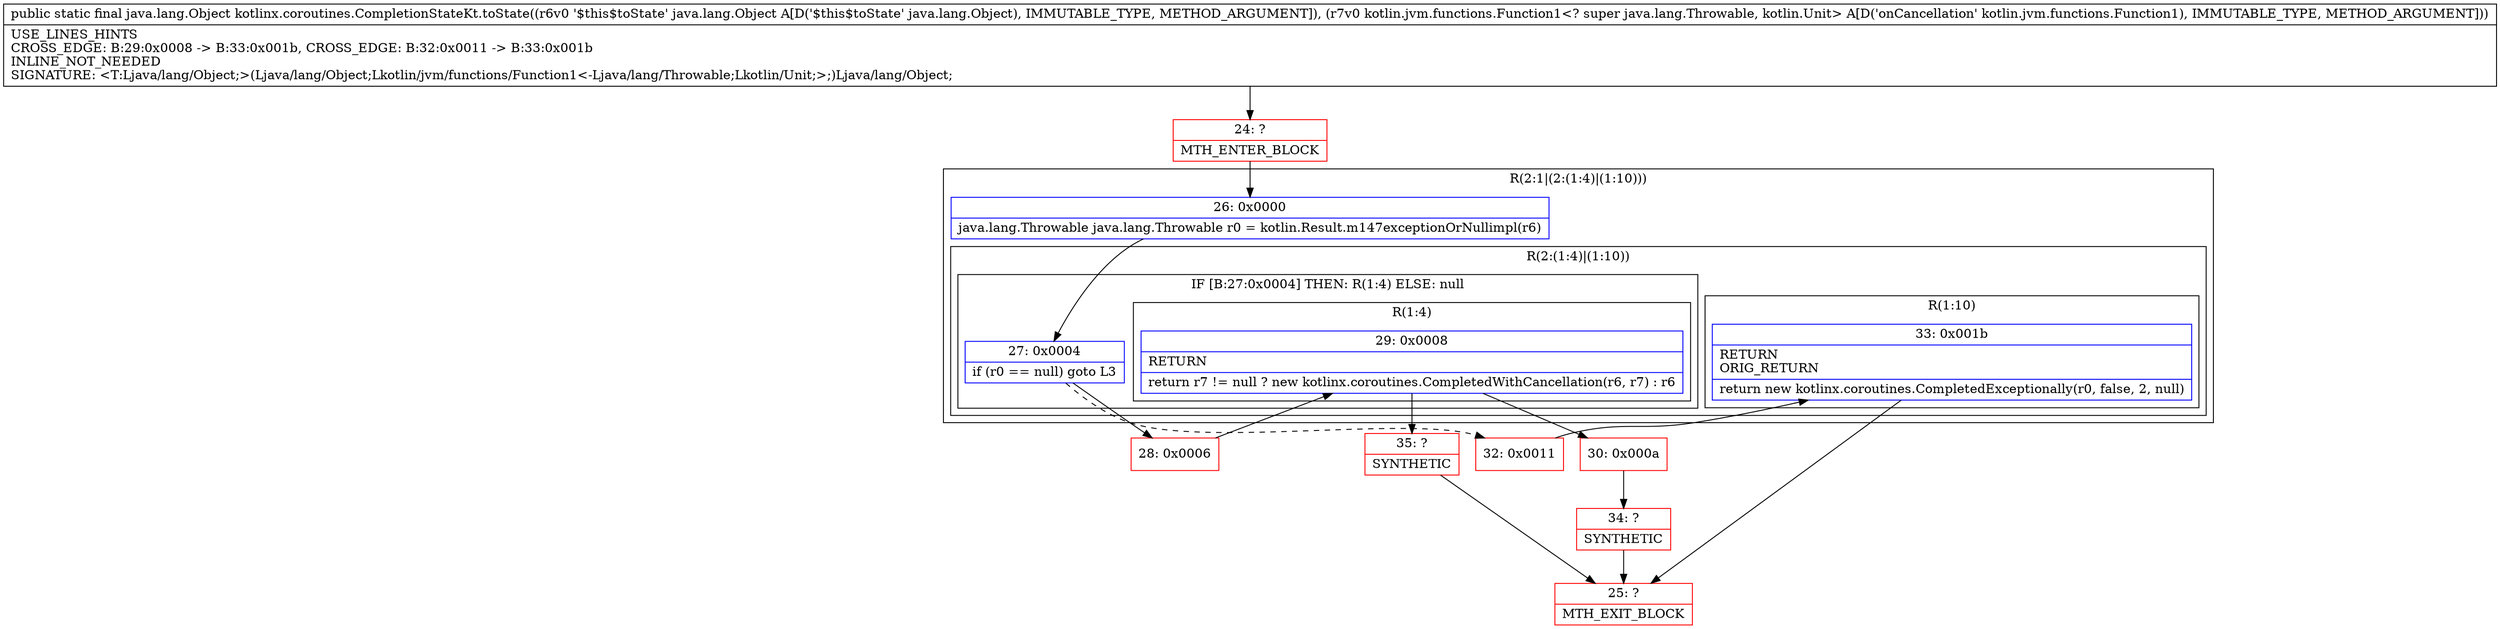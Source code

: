 digraph "CFG forkotlinx.coroutines.CompletionStateKt.toState(Ljava\/lang\/Object;Lkotlin\/jvm\/functions\/Function1;)Ljava\/lang\/Object;" {
subgraph cluster_Region_608970041 {
label = "R(2:1|(2:(1:4)|(1:10)))";
node [shape=record,color=blue];
Node_26 [shape=record,label="{26\:\ 0x0000|java.lang.Throwable java.lang.Throwable r0 = kotlin.Result.m147exceptionOrNullimpl(r6)\l}"];
subgraph cluster_Region_916715759 {
label = "R(2:(1:4)|(1:10))";
node [shape=record,color=blue];
subgraph cluster_IfRegion_1037326560 {
label = "IF [B:27:0x0004] THEN: R(1:4) ELSE: null";
node [shape=record,color=blue];
Node_27 [shape=record,label="{27\:\ 0x0004|if (r0 == null) goto L3\l}"];
subgraph cluster_Region_944259034 {
label = "R(1:4)";
node [shape=record,color=blue];
Node_29 [shape=record,label="{29\:\ 0x0008|RETURN\l|return r7 != null ? new kotlinx.coroutines.CompletedWithCancellation(r6, r7) : r6\l}"];
}
}
subgraph cluster_Region_1465247035 {
label = "R(1:10)";
node [shape=record,color=blue];
Node_33 [shape=record,label="{33\:\ 0x001b|RETURN\lORIG_RETURN\l|return new kotlinx.coroutines.CompletedExceptionally(r0, false, 2, null)\l}"];
}
}
}
Node_24 [shape=record,color=red,label="{24\:\ ?|MTH_ENTER_BLOCK\l}"];
Node_28 [shape=record,color=red,label="{28\:\ 0x0006}"];
Node_30 [shape=record,color=red,label="{30\:\ 0x000a}"];
Node_34 [shape=record,color=red,label="{34\:\ ?|SYNTHETIC\l}"];
Node_25 [shape=record,color=red,label="{25\:\ ?|MTH_EXIT_BLOCK\l}"];
Node_35 [shape=record,color=red,label="{35\:\ ?|SYNTHETIC\l}"];
Node_32 [shape=record,color=red,label="{32\:\ 0x0011}"];
MethodNode[shape=record,label="{public static final java.lang.Object kotlinx.coroutines.CompletionStateKt.toState((r6v0 '$this$toState' java.lang.Object A[D('$this$toState' java.lang.Object), IMMUTABLE_TYPE, METHOD_ARGUMENT]), (r7v0 kotlin.jvm.functions.Function1\<? super java.lang.Throwable, kotlin.Unit\> A[D('onCancellation' kotlin.jvm.functions.Function1), IMMUTABLE_TYPE, METHOD_ARGUMENT]))  | USE_LINES_HINTS\lCROSS_EDGE: B:29:0x0008 \-\> B:33:0x001b, CROSS_EDGE: B:32:0x0011 \-\> B:33:0x001b\lINLINE_NOT_NEEDED\lSIGNATURE: \<T:Ljava\/lang\/Object;\>(Ljava\/lang\/Object;Lkotlin\/jvm\/functions\/Function1\<\-Ljava\/lang\/Throwable;Lkotlin\/Unit;\>;)Ljava\/lang\/Object;\l}"];
MethodNode -> Node_24;Node_26 -> Node_27;
Node_27 -> Node_28;
Node_27 -> Node_32[style=dashed];
Node_29 -> Node_30;
Node_29 -> Node_35;
Node_33 -> Node_25;
Node_24 -> Node_26;
Node_28 -> Node_29;
Node_30 -> Node_34;
Node_34 -> Node_25;
Node_35 -> Node_25;
Node_32 -> Node_33;
}

